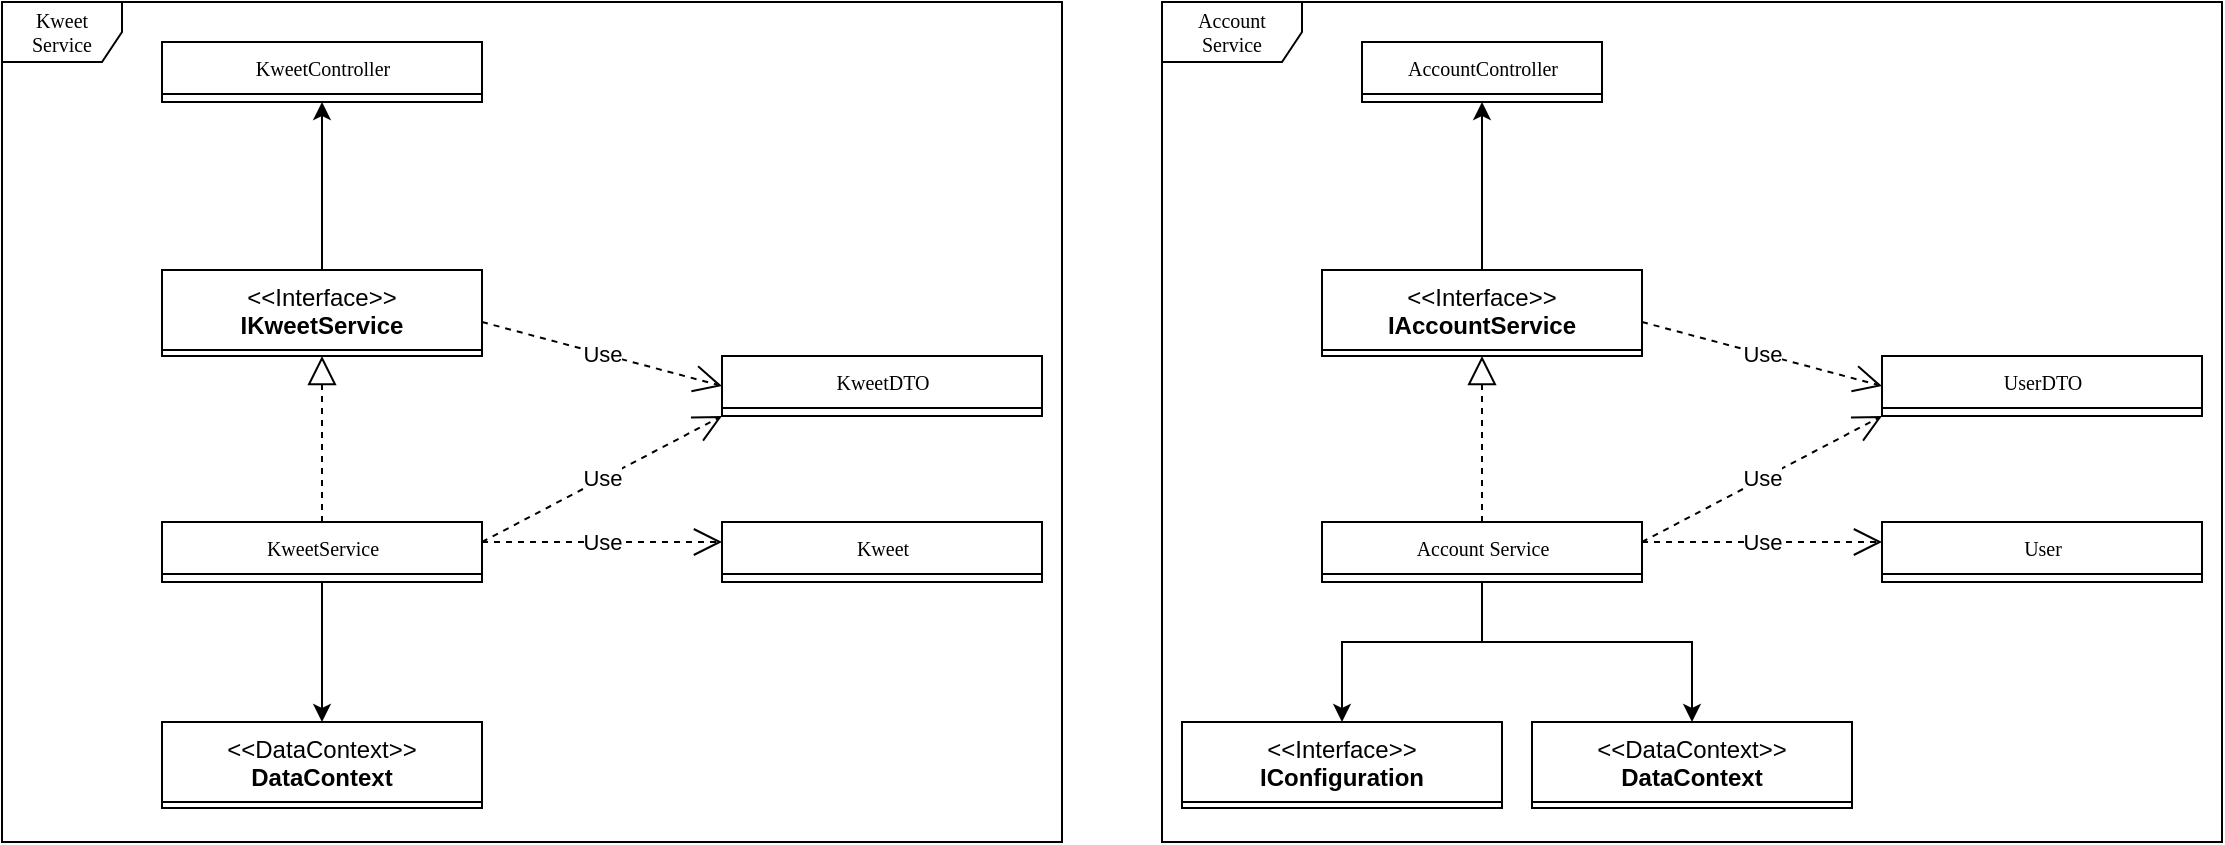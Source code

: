 <mxfile version="21.0.10" type="device"><diagram name="Page-1" id="c4acf3e9-155e-7222-9cf6-157b1a14988f"><mxGraphModel dx="1358" dy="569" grid="1" gridSize="10" guides="1" tooltips="1" connect="1" arrows="1" fold="1" page="1" pageScale="1" pageWidth="850" pageHeight="1100" background="none" math="0" shadow="0"><root><mxCell id="0"/><mxCell id="1" parent="0"/><mxCell id="17acba5748e5396b-20" value="KweetController" style="swimlane;html=1;fontStyle=0;childLayout=stackLayout;horizontal=1;startSize=26;fillColor=none;horizontalStack=0;resizeParent=1;resizeLast=0;collapsible=1;marginBottom=0;swimlaneFillColor=#ffffff;rounded=0;shadow=0;comic=0;labelBackgroundColor=none;strokeWidth=1;fontFamily=Verdana;fontSize=10;align=center;" parent="1" vertex="1"><mxGeometry x="200" y="40" width="160" height="30" as="geometry"/></mxCell><mxCell id="oPXr1cyql2ppNrwHOBOg-1" value="Kweet&lt;br&gt;Service" style="shape=umlFrame;whiteSpace=wrap;html=1;rounded=0;shadow=0;comic=0;labelBackgroundColor=none;strokeWidth=1;fontFamily=Verdana;fontSize=10;align=center;" vertex="1" parent="1"><mxGeometry x="120" y="20" width="530" height="420" as="geometry"/></mxCell><mxCell id="oPXr1cyql2ppNrwHOBOg-2" value="KweetService" style="swimlane;html=1;fontStyle=0;childLayout=stackLayout;horizontal=1;startSize=26;fillColor=none;horizontalStack=0;resizeParent=1;resizeLast=0;collapsible=1;marginBottom=0;swimlaneFillColor=#ffffff;rounded=0;shadow=0;comic=0;labelBackgroundColor=none;strokeWidth=1;fontFamily=Verdana;fontSize=10;align=center;" vertex="1" parent="1"><mxGeometry x="200" y="280" width="160" height="30" as="geometry"/></mxCell><mxCell id="oPXr1cyql2ppNrwHOBOg-8" value="" style="endArrow=block;dashed=1;endFill=0;endSize=12;html=1;rounded=0;entryX=0.5;entryY=1;entryDx=0;entryDy=0;" edge="1" parent="oPXr1cyql2ppNrwHOBOg-2" target="oPXr1cyql2ppNrwHOBOg-3"><mxGeometry width="160" relative="1" as="geometry"><mxPoint x="80" as="sourcePoint"/><mxPoint x="240" as="targetPoint"/></mxGeometry></mxCell><mxCell id="oPXr1cyql2ppNrwHOBOg-3" value="&amp;lt;&amp;lt;Interface&amp;gt;&amp;gt;&lt;br&gt;&lt;b&gt;IKweetService&lt;/b&gt;" style="swimlane;fontStyle=0;align=center;verticalAlign=top;childLayout=stackLayout;horizontal=1;startSize=40;horizontalStack=0;resizeParent=1;resizeParentMax=0;resizeLast=0;collapsible=0;marginBottom=0;html=1;whiteSpace=wrap;" vertex="1" parent="1"><mxGeometry x="200" y="154" width="160" height="43" as="geometry"/></mxCell><mxCell id="oPXr1cyql2ppNrwHOBOg-6" value="&amp;lt;&amp;lt;DataContext&amp;gt;&amp;gt;&lt;br&gt;&lt;b&gt;DataContext&lt;/b&gt;" style="swimlane;fontStyle=0;align=center;verticalAlign=top;childLayout=stackLayout;horizontal=1;startSize=40;horizontalStack=0;resizeParent=1;resizeParentMax=0;resizeLast=0;collapsible=0;marginBottom=0;html=1;whiteSpace=wrap;" vertex="1" parent="1"><mxGeometry x="200" y="380" width="160" height="43" as="geometry"/></mxCell><mxCell id="oPXr1cyql2ppNrwHOBOg-9" value="KweetDTO" style="swimlane;html=1;fontStyle=0;childLayout=stackLayout;horizontal=1;startSize=26;fillColor=none;horizontalStack=0;resizeParent=1;resizeLast=0;collapsible=1;marginBottom=0;swimlaneFillColor=#ffffff;rounded=0;shadow=0;comic=0;labelBackgroundColor=none;strokeWidth=1;fontFamily=Verdana;fontSize=10;align=center;" vertex="1" parent="1"><mxGeometry x="480" y="197" width="160" height="30" as="geometry"/></mxCell><mxCell id="oPXr1cyql2ppNrwHOBOg-11" value="Kweet" style="swimlane;html=1;fontStyle=0;childLayout=stackLayout;horizontal=1;startSize=26;fillColor=none;horizontalStack=0;resizeParent=1;resizeLast=0;collapsible=1;marginBottom=0;swimlaneFillColor=#ffffff;rounded=0;shadow=0;comic=0;labelBackgroundColor=none;strokeWidth=1;fontFamily=Verdana;fontSize=10;align=center;" vertex="1" parent="1"><mxGeometry x="480" y="280" width="160" height="30" as="geometry"/></mxCell><mxCell id="oPXr1cyql2ppNrwHOBOg-12" value="Use" style="endArrow=open;endSize=12;dashed=1;html=1;rounded=0;entryX=0;entryY=0.5;entryDx=0;entryDy=0;" edge="1" parent="1" target="oPXr1cyql2ppNrwHOBOg-9"><mxGeometry width="160" relative="1" as="geometry"><mxPoint x="360" y="180" as="sourcePoint"/><mxPoint x="520" y="180" as="targetPoint"/></mxGeometry></mxCell><mxCell id="oPXr1cyql2ppNrwHOBOg-13" value="Use" style="endArrow=open;endSize=12;dashed=1;html=1;rounded=0;entryX=0;entryY=1;entryDx=0;entryDy=0;" edge="1" parent="1" target="oPXr1cyql2ppNrwHOBOg-9"><mxGeometry width="160" relative="1" as="geometry"><mxPoint x="360" y="290" as="sourcePoint"/><mxPoint x="520" y="290" as="targetPoint"/></mxGeometry></mxCell><mxCell id="oPXr1cyql2ppNrwHOBOg-14" value="Use" style="endArrow=open;endSize=12;dashed=1;html=1;rounded=0;" edge="1" parent="1"><mxGeometry width="160" relative="1" as="geometry"><mxPoint x="360" y="290" as="sourcePoint"/><mxPoint x="480" y="290" as="targetPoint"/></mxGeometry></mxCell><mxCell id="oPXr1cyql2ppNrwHOBOg-17" value="" style="endArrow=classic;html=1;rounded=0;" edge="1" parent="1" target="oPXr1cyql2ppNrwHOBOg-6"><mxGeometry width="50" height="50" relative="1" as="geometry"><mxPoint x="280" y="310" as="sourcePoint"/><mxPoint x="330" y="260" as="targetPoint"/></mxGeometry></mxCell><mxCell id="oPXr1cyql2ppNrwHOBOg-18" value="" style="endArrow=classic;html=1;rounded=0;entryX=0.5;entryY=1;entryDx=0;entryDy=0;" edge="1" parent="1" source="oPXr1cyql2ppNrwHOBOg-3" target="17acba5748e5396b-20"><mxGeometry width="50" height="50" relative="1" as="geometry"><mxPoint x="280" y="150" as="sourcePoint"/><mxPoint x="330" y="100" as="targetPoint"/></mxGeometry></mxCell><mxCell id="oPXr1cyql2ppNrwHOBOg-19" value="AccountController" style="swimlane;html=1;fontStyle=0;childLayout=stackLayout;horizontal=1;startSize=26;fillColor=none;horizontalStack=0;resizeParent=1;resizeLast=0;collapsible=1;marginBottom=0;swimlaneFillColor=#ffffff;rounded=0;shadow=0;comic=0;labelBackgroundColor=none;strokeWidth=1;fontFamily=Verdana;fontSize=10;align=center;" vertex="1" collapsed="1" parent="1"><mxGeometry x="800" y="40" width="120" height="30" as="geometry"><mxRectangle x="780" y="40" width="160" height="30" as="alternateBounds"/></mxGeometry></mxCell><mxCell id="oPXr1cyql2ppNrwHOBOg-20" value="Account&lt;br&gt;Service" style="shape=umlFrame;whiteSpace=wrap;html=1;rounded=0;shadow=0;comic=0;labelBackgroundColor=none;strokeWidth=1;fontFamily=Verdana;fontSize=10;align=center;width=70;height=30;" vertex="1" parent="1"><mxGeometry x="700" y="20" width="530" height="420" as="geometry"/></mxCell><mxCell id="oPXr1cyql2ppNrwHOBOg-21" value="Account Service" style="swimlane;html=1;fontStyle=0;childLayout=stackLayout;horizontal=1;startSize=26;fillColor=none;horizontalStack=0;resizeParent=1;resizeLast=0;collapsible=1;marginBottom=0;swimlaneFillColor=#ffffff;rounded=0;shadow=0;comic=0;labelBackgroundColor=none;strokeWidth=1;fontFamily=Verdana;fontSize=10;align=center;" vertex="1" parent="1"><mxGeometry x="780" y="280" width="160" height="30" as="geometry"/></mxCell><mxCell id="oPXr1cyql2ppNrwHOBOg-22" value="" style="endArrow=block;dashed=1;endFill=0;endSize=12;html=1;rounded=0;entryX=0.5;entryY=1;entryDx=0;entryDy=0;" edge="1" parent="oPXr1cyql2ppNrwHOBOg-21" target="oPXr1cyql2ppNrwHOBOg-23"><mxGeometry width="160" relative="1" as="geometry"><mxPoint x="80" as="sourcePoint"/><mxPoint x="240" as="targetPoint"/></mxGeometry></mxCell><mxCell id="oPXr1cyql2ppNrwHOBOg-23" value="&amp;lt;&amp;lt;Interface&amp;gt;&amp;gt;&lt;br&gt;&lt;b&gt;IAccountService&lt;/b&gt;" style="swimlane;fontStyle=0;align=center;verticalAlign=top;childLayout=stackLayout;horizontal=1;startSize=40;horizontalStack=0;resizeParent=1;resizeParentMax=0;resizeLast=0;collapsible=0;marginBottom=0;html=1;whiteSpace=wrap;" vertex="1" parent="1"><mxGeometry x="780" y="154" width="160" height="43" as="geometry"/></mxCell><mxCell id="oPXr1cyql2ppNrwHOBOg-24" value="&amp;lt;&amp;lt;DataContext&amp;gt;&amp;gt;&lt;br&gt;&lt;b&gt;DataContext&lt;/b&gt;" style="swimlane;fontStyle=0;align=center;verticalAlign=top;childLayout=stackLayout;horizontal=1;startSize=40;horizontalStack=0;resizeParent=1;resizeParentMax=0;resizeLast=0;collapsible=0;marginBottom=0;html=1;whiteSpace=wrap;" vertex="1" parent="1"><mxGeometry x="885" y="380" width="160" height="43" as="geometry"/></mxCell><mxCell id="oPXr1cyql2ppNrwHOBOg-25" value="UserDTO" style="swimlane;html=1;fontStyle=0;childLayout=stackLayout;horizontal=1;startSize=26;fillColor=none;horizontalStack=0;resizeParent=1;resizeLast=0;collapsible=1;marginBottom=0;swimlaneFillColor=#ffffff;rounded=0;shadow=0;comic=0;labelBackgroundColor=none;strokeWidth=1;fontFamily=Verdana;fontSize=10;align=center;" vertex="1" parent="1"><mxGeometry x="1060" y="197" width="160" height="30" as="geometry"/></mxCell><mxCell id="oPXr1cyql2ppNrwHOBOg-26" value="User" style="swimlane;html=1;fontStyle=0;childLayout=stackLayout;horizontal=1;startSize=26;fillColor=none;horizontalStack=0;resizeParent=1;resizeLast=0;collapsible=1;marginBottom=0;swimlaneFillColor=#ffffff;rounded=0;shadow=0;comic=0;labelBackgroundColor=none;strokeWidth=1;fontFamily=Verdana;fontSize=10;align=center;" vertex="1" parent="1"><mxGeometry x="1060" y="280" width="160" height="30" as="geometry"/></mxCell><mxCell id="oPXr1cyql2ppNrwHOBOg-27" value="Use" style="endArrow=open;endSize=12;dashed=1;html=1;rounded=0;entryX=0;entryY=0.5;entryDx=0;entryDy=0;" edge="1" parent="1" target="oPXr1cyql2ppNrwHOBOg-25"><mxGeometry width="160" relative="1" as="geometry"><mxPoint x="940" y="180" as="sourcePoint"/><mxPoint x="1100" y="180" as="targetPoint"/></mxGeometry></mxCell><mxCell id="oPXr1cyql2ppNrwHOBOg-28" value="Use" style="endArrow=open;endSize=12;dashed=1;html=1;rounded=0;entryX=0;entryY=1;entryDx=0;entryDy=0;" edge="1" parent="1" target="oPXr1cyql2ppNrwHOBOg-25"><mxGeometry width="160" relative="1" as="geometry"><mxPoint x="940" y="290" as="sourcePoint"/><mxPoint x="1100" y="290" as="targetPoint"/></mxGeometry></mxCell><mxCell id="oPXr1cyql2ppNrwHOBOg-29" value="Use" style="endArrow=open;endSize=12;dashed=1;html=1;rounded=0;" edge="1" parent="1"><mxGeometry width="160" relative="1" as="geometry"><mxPoint x="940" y="290" as="sourcePoint"/><mxPoint x="1060" y="290" as="targetPoint"/></mxGeometry></mxCell><mxCell id="oPXr1cyql2ppNrwHOBOg-30" value="" style="endArrow=classic;html=1;rounded=0;edgeStyle=orthogonalEdgeStyle;" edge="1" parent="1" target="oPXr1cyql2ppNrwHOBOg-24"><mxGeometry width="50" height="50" relative="1" as="geometry"><mxPoint x="860" y="310" as="sourcePoint"/><mxPoint x="910" y="260" as="targetPoint"/><Array as="points"><mxPoint x="860" y="340"/><mxPoint x="965" y="340"/></Array></mxGeometry></mxCell><mxCell id="oPXr1cyql2ppNrwHOBOg-31" value="" style="endArrow=classic;html=1;rounded=0;entryX=0.5;entryY=1;entryDx=0;entryDy=0;" edge="1" parent="1" source="oPXr1cyql2ppNrwHOBOg-23" target="oPXr1cyql2ppNrwHOBOg-19"><mxGeometry width="50" height="50" relative="1" as="geometry"><mxPoint x="860" y="150" as="sourcePoint"/><mxPoint x="910" y="100" as="targetPoint"/></mxGeometry></mxCell><mxCell id="oPXr1cyql2ppNrwHOBOg-32" value="&amp;lt;&amp;lt;Interface&amp;gt;&amp;gt;&lt;br&gt;&lt;b&gt;IConfiguration&lt;/b&gt;" style="swimlane;fontStyle=0;align=center;verticalAlign=top;childLayout=stackLayout;horizontal=1;startSize=40;horizontalStack=0;resizeParent=1;resizeParentMax=0;resizeLast=0;collapsible=0;marginBottom=0;html=1;whiteSpace=wrap;" vertex="1" parent="1"><mxGeometry x="710" y="380" width="160" height="43" as="geometry"/></mxCell><mxCell id="oPXr1cyql2ppNrwHOBOg-33" value="" style="endArrow=classic;html=1;rounded=0;edgeStyle=orthogonalEdgeStyle;entryX=0.5;entryY=0;entryDx=0;entryDy=0;" edge="1" parent="1" target="oPXr1cyql2ppNrwHOBOg-32"><mxGeometry width="50" height="50" relative="1" as="geometry"><mxPoint x="860" y="310" as="sourcePoint"/><mxPoint x="965" y="380" as="targetPoint"/><Array as="points"><mxPoint x="860" y="340"/><mxPoint x="790" y="340"/></Array></mxGeometry></mxCell></root></mxGraphModel></diagram></mxfile>